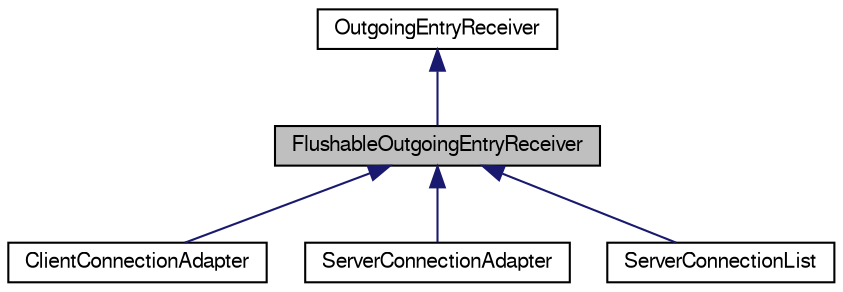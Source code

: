 digraph "FlushableOutgoingEntryReceiver"
{
  bgcolor="transparent";
  edge [fontname="FreeSans",fontsize="10",labelfontname="FreeSans",labelfontsize="10"];
  node [fontname="FreeSans",fontsize="10",shape=record];
  Node1 [label="FlushableOutgoingEntryReceiver",height=0.2,width=0.4,color="black", fillcolor="grey75", style="filled" fontcolor="black"];
  Node2 -> Node1 [dir="back",color="midnightblue",fontsize="10",style="solid",fontname="FreeSans"];
  Node2 [label="OutgoingEntryReceiver",height=0.2,width=0.4,color="black",URL="$class_outgoing_entry_receiver.html"];
  Node1 -> Node3 [dir="back",color="midnightblue",fontsize="10",style="solid",fontname="FreeSans"];
  Node3 [label="ClientConnectionAdapter",height=0.2,width=0.4,color="black",URL="$class_client_connection_adapter.html"];
  Node1 -> Node4 [dir="back",color="midnightblue",fontsize="10",style="solid",fontname="FreeSans"];
  Node4 [label="ServerConnectionAdapter",height=0.2,width=0.4,color="black",URL="$class_server_connection_adapter.html"];
  Node1 -> Node5 [dir="back",color="midnightblue",fontsize="10",style="solid",fontname="FreeSans"];
  Node5 [label="ServerConnectionList",height=0.2,width=0.4,color="black",URL="$class_server_connection_list.html"];
}
